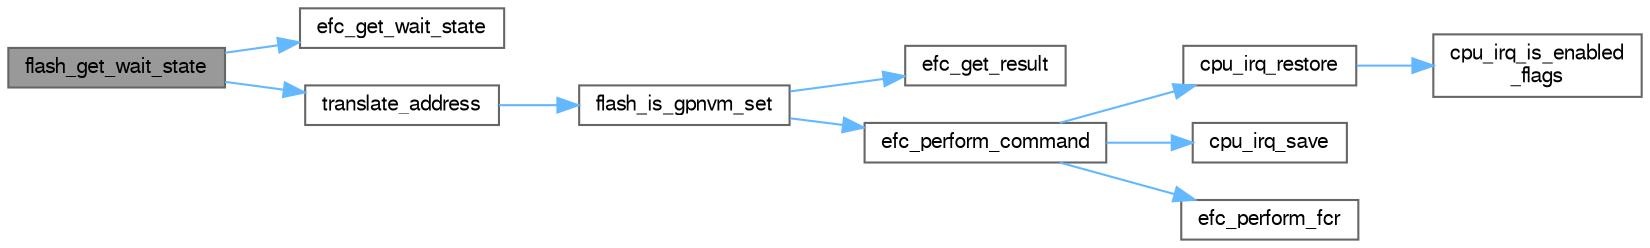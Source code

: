 digraph "flash_get_wait_state"
{
 // LATEX_PDF_SIZE
  bgcolor="transparent";
  edge [fontname=FreeSans,fontsize=10,labelfontname=FreeSans,labelfontsize=10];
  node [fontname=FreeSans,fontsize=10,shape=box,height=0.2,width=0.4];
  rankdir="LR";
  Node1 [label="flash_get_wait_state",height=0.2,width=0.4,color="gray40", fillcolor="grey60", style="filled", fontcolor="black",tooltip="Get flash wait state."];
  Node1 -> Node2 [color="steelblue1",style="solid"];
  Node2 [label="efc_get_wait_state",height=0.2,width=0.4,color="grey40", fillcolor="white", style="filled",URL="$group__sam__drivers__efc__group.html#ga39dabea6b691034d904c06cb08d60d36",tooltip="Get flash wait state."];
  Node1 -> Node3 [color="steelblue1",style="solid"];
  Node3 [label="translate_address",height=0.2,width=0.4,color="grey40", fillcolor="white", style="filled",URL="$group__sam__services__flash__efc__group.html#ga01b9af7beb63eff8c6074294928c96ba",tooltip="Translate the given flash address to page and offset values."];
  Node3 -> Node4 [color="steelblue1",style="solid"];
  Node4 [label="flash_is_gpnvm_set",height=0.2,width=0.4,color="grey40", fillcolor="white", style="filled",URL="$group__sam__services__flash__efc__group.html#gad38e5d6ab823006834087ee095d88f93",tooltip="Check if the given GPNVM bit is set or not."];
  Node4 -> Node5 [color="steelblue1",style="solid"];
  Node5 [label="efc_get_result",height=0.2,width=0.4,color="grey40", fillcolor="white", style="filled",URL="$group__sam__drivers__efc__group.html#ga9d1b951eb5f4d3f280d25fa6ad01ff4c",tooltip="Get the result of the last executed command."];
  Node4 -> Node6 [color="steelblue1",style="solid"];
  Node6 [label="efc_perform_command",height=0.2,width=0.4,color="grey40", fillcolor="white", style="filled",URL="$group__sam__drivers__efc__group.html#ga48f3f38debde0c03c936f777aef6cc2e",tooltip="Perform the given command and wait until its completion (or an error)."];
  Node6 -> Node7 [color="steelblue1",style="solid"];
  Node7 [label="cpu_irq_restore",height=0.2,width=0.4,color="grey40", fillcolor="white", style="filled",URL="$group__interrupt__group.html#ga428178bc346431936fddf52ad1ebd6fa",tooltip="Restore global interrupt flags."];
  Node7 -> Node8 [color="steelblue1",style="solid"];
  Node8 [label="cpu_irq_is_enabled\l_flags",height=0.2,width=0.4,color="grey40", fillcolor="white", style="filled",URL="$group__interrupt__group.html#ga4dffd77dae2b3b3c5bce2612db656e48",tooltip="Check if interrupts are globally enabled in supplied flags."];
  Node6 -> Node9 [color="steelblue1",style="solid"];
  Node9 [label="cpu_irq_save",height=0.2,width=0.4,color="grey40", fillcolor="white", style="filled",URL="$group__interrupt__group.html#ga5992cb015c55a0f4ed563e66a8793771",tooltip="Get and clear the global interrupt flags."];
  Node6 -> Node10 [color="steelblue1",style="solid"];
  Node10 [label="efc_perform_fcr",height=0.2,width=0.4,color="grey40", fillcolor="white", style="filled",URL="$group__sam__drivers__efc__group.html#gab1eca9d39607dadbaa19e33b0dd6097c",tooltip="Perform command."];
}
